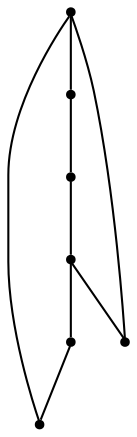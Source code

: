 graph {
  node [shape=point,comment="{\"directed\":false,\"doi\":\"10.1007/978-3-662-45803-7_40\",\"figure\":\"6 (1)\"}"]

  v0 [pos="838.0542197637088,809.5407352989104"]
  v1 [pos="795.0106958216727,884.0131248868574"]
  v2 [pos="708.9944616247612,883.9797924087035"]
  v3 [pos="795.0148313919022,735.0100774857933"]
  v4 [pos="709.0528686012335,735.0100774857933"]
  v5 [pos="666.0134802294268,809.4824670737404"]
  v6 [pos="752.0379855667974,809.5033316783863"]

  v6 -- v0 [id="-3",pos="752.0379855667974,809.5033316783863 838.0542197637088,809.5407352989104 838.0542197637088,809.5407352989104 838.0542197637088,809.5407352989104"]
  v0 -- v1 [id="-9",pos="838.0542197637088,809.5407352989104 817.4161314885478,830.1081351421625 802.5481397108618,855.8631894358869 795.0106958216727,884.0131248868574"]
  v4 -- v3 [id="-11",pos="709.0528686012335,735.0100774857933 737.1798005509709,742.5482905727824 766.8943878816133,742.5483649896189 795.0148313919022,735.0100774857933"]
  v5 -- v4 [id="-13",pos="666.0134802294268,809.4824670737404 686.6658817140438,788.8717363214605 701.5099066233876,763.1832732482575 709.0528686012335,735.0100774857933"]
  v2 -- v5 [id="-17",pos="708.9944616247612,883.9797924087035 701.4991389157486,855.8289766398029 686.6272995209395,830.0798103404097 666.0134802294268,809.4824670737404"]
  v1 -- v2 [id="-22",pos="795.0106958216727,884.0131248868574 766.8403366530591,876.4465251227036 737.1730919338338,876.4381920031651 708.9944616247612,883.9797924087035"]
  v3 -- v0 [id="-23",pos="795.0148313919022,735.0100774857933 802.5660645102071,763.1997486525358 817.4100894195509,788.9048779648159 838.0542197637088,809.5407352989104"]
  v5 -- v6 [id="-30",pos="666.0134802294268,809.4824670737404 752.0379855667974,809.5033316783863 752.0379855667974,809.5033316783863 752.0379855667974,809.5033316783863"]
}